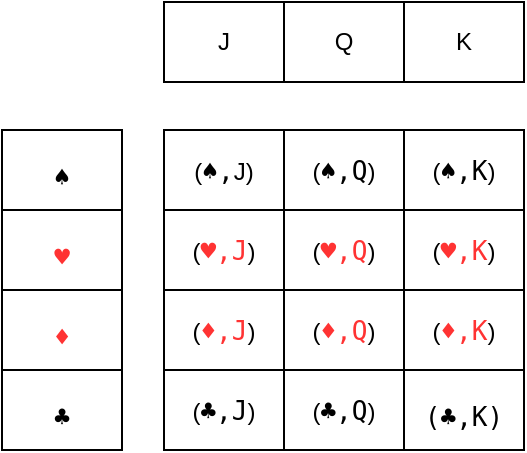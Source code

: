 <mxfile version="20.2.8" type="device"><diagram id="tUD_5RNZibAbXZSyxroM" name="图1"><mxGraphModel dx="1234" dy="792" grid="0" gridSize="10" guides="1" tooltips="1" connect="1" arrows="1" fold="1" page="1" pageScale="1" pageWidth="580" pageHeight="800" math="0" shadow="0"><root><mxCell id="0"/><mxCell id="1" parent="0"/><mxCell id="BZnYKVq9Pf_C7QxTWhJU-1" value="" style="shape=table;startSize=0;container=1;collapsible=0;childLayout=tableLayout;" vertex="1" parent="1"><mxGeometry x="107" y="217" width="180" height="160" as="geometry"/></mxCell><mxCell id="BZnYKVq9Pf_C7QxTWhJU-2" value="" style="shape=tableRow;horizontal=0;startSize=0;swimlaneHead=0;swimlaneBody=0;top=0;left=0;bottom=0;right=0;collapsible=0;dropTarget=0;fillColor=none;points=[[0,0.5],[1,0.5]];portConstraint=eastwest;" vertex="1" parent="BZnYKVq9Pf_C7QxTWhJU-1"><mxGeometry width="180" height="40" as="geometry"/></mxCell><mxCell id="BZnYKVq9Pf_C7QxTWhJU-3" value="(&lt;span style=&quot;background-color: rgb(255, 255, 255); font-family: Menlo-Regular, monospace; font-size: 9.8pt;&quot;&gt;♠,&lt;/span&gt;&lt;span style=&quot;background-color: initial;&quot;&gt;J)&lt;/span&gt;" style="shape=partialRectangle;html=1;whiteSpace=wrap;connectable=0;overflow=hidden;fillColor=none;top=0;left=0;bottom=0;right=0;pointerEvents=1;" vertex="1" parent="BZnYKVq9Pf_C7QxTWhJU-2"><mxGeometry width="60" height="40" as="geometry"><mxRectangle width="60" height="40" as="alternateBounds"/></mxGeometry></mxCell><mxCell id="BZnYKVq9Pf_C7QxTWhJU-4" value="(&lt;span style=&quot;background-color: rgb(255, 255, 255); font-family: Menlo-Regular, monospace; font-size: 9.8pt;&quot;&gt;♠,Q&lt;/span&gt;&lt;span style=&quot;background-color: initial;&quot;&gt;)&lt;/span&gt;" style="shape=partialRectangle;html=1;whiteSpace=wrap;connectable=0;overflow=hidden;fillColor=none;top=0;left=0;bottom=0;right=0;pointerEvents=1;" vertex="1" parent="BZnYKVq9Pf_C7QxTWhJU-2"><mxGeometry x="60" width="60" height="40" as="geometry"><mxRectangle width="60" height="40" as="alternateBounds"/></mxGeometry></mxCell><mxCell id="BZnYKVq9Pf_C7QxTWhJU-5" value="(&lt;span style=&quot;background-color: rgb(255, 255, 255); font-family: Menlo-Regular, monospace; font-size: 9.8pt;&quot;&gt;♠,K&lt;/span&gt;&lt;span style=&quot;background-color: initial;&quot;&gt;)&lt;/span&gt;" style="shape=partialRectangle;html=1;whiteSpace=wrap;connectable=0;overflow=hidden;fillColor=none;top=0;left=0;bottom=0;right=0;pointerEvents=1;" vertex="1" parent="BZnYKVq9Pf_C7QxTWhJU-2"><mxGeometry x="120" width="60" height="40" as="geometry"><mxRectangle width="60" height="40" as="alternateBounds"/></mxGeometry></mxCell><mxCell id="BZnYKVq9Pf_C7QxTWhJU-6" value="" style="shape=tableRow;horizontal=0;startSize=0;swimlaneHead=0;swimlaneBody=0;top=0;left=0;bottom=0;right=0;collapsible=0;dropTarget=0;fillColor=none;points=[[0,0.5],[1,0.5]];portConstraint=eastwest;" vertex="1" parent="BZnYKVq9Pf_C7QxTWhJU-1"><mxGeometry y="40" width="180" height="40" as="geometry"/></mxCell><mxCell id="BZnYKVq9Pf_C7QxTWhJU-7" value="(&lt;span style=&quot;color: rgb(255, 51, 51); background-color: rgb(255, 255, 255); font-family: Menlo-Regular, monospace; font-size: 9.8pt;&quot;&gt;♥,J&lt;/span&gt;&lt;span style=&quot;background-color: initial;&quot;&gt;)&lt;/span&gt;" style="shape=partialRectangle;html=1;whiteSpace=wrap;connectable=0;overflow=hidden;fillColor=none;top=0;left=0;bottom=0;right=0;pointerEvents=1;" vertex="1" parent="BZnYKVq9Pf_C7QxTWhJU-6"><mxGeometry width="60" height="40" as="geometry"><mxRectangle width="60" height="40" as="alternateBounds"/></mxGeometry></mxCell><mxCell id="BZnYKVq9Pf_C7QxTWhJU-8" value="(&lt;span style=&quot;color: rgb(255, 51, 51); background-color: rgb(255, 255, 255); font-family: Menlo-Regular, monospace; font-size: 9.8pt;&quot;&gt;♥,Q&lt;/span&gt;&lt;span style=&quot;background-color: initial;&quot;&gt;)&lt;/span&gt;" style="shape=partialRectangle;html=1;whiteSpace=wrap;connectable=0;overflow=hidden;fillColor=none;top=0;left=0;bottom=0;right=0;pointerEvents=1;" vertex="1" parent="BZnYKVq9Pf_C7QxTWhJU-6"><mxGeometry x="60" width="60" height="40" as="geometry"><mxRectangle width="60" height="40" as="alternateBounds"/></mxGeometry></mxCell><mxCell id="BZnYKVq9Pf_C7QxTWhJU-9" value="(&lt;span style=&quot;color: rgb(255, 51, 51); background-color: rgb(255, 255, 255); font-family: Menlo-Regular, monospace; font-size: 9.8pt;&quot;&gt;♥,K&lt;/span&gt;&lt;span style=&quot;background-color: initial;&quot;&gt;)&lt;/span&gt;" style="shape=partialRectangle;html=1;whiteSpace=wrap;connectable=0;overflow=hidden;fillColor=none;top=0;left=0;bottom=0;right=0;pointerEvents=1;" vertex="1" parent="BZnYKVq9Pf_C7QxTWhJU-6"><mxGeometry x="120" width="60" height="40" as="geometry"><mxRectangle width="60" height="40" as="alternateBounds"/></mxGeometry></mxCell><mxCell id="BZnYKVq9Pf_C7QxTWhJU-10" value="" style="shape=tableRow;horizontal=0;startSize=0;swimlaneHead=0;swimlaneBody=0;top=0;left=0;bottom=0;right=0;collapsible=0;dropTarget=0;fillColor=none;points=[[0,0.5],[1,0.5]];portConstraint=eastwest;" vertex="1" parent="BZnYKVq9Pf_C7QxTWhJU-1"><mxGeometry y="80" width="180" height="40" as="geometry"/></mxCell><mxCell id="BZnYKVq9Pf_C7QxTWhJU-11" value="(&lt;span style=&quot;color: rgb(255, 51, 51); background-color: rgb(255, 255, 255); font-family: Menlo-Regular, monospace; font-size: 9.8pt;&quot;&gt;♦,J&lt;/span&gt;&lt;span style=&quot;background-color: initial;&quot;&gt;)&lt;/span&gt;" style="shape=partialRectangle;html=1;whiteSpace=wrap;connectable=0;overflow=hidden;fillColor=none;top=0;left=0;bottom=0;right=0;pointerEvents=1;" vertex="1" parent="BZnYKVq9Pf_C7QxTWhJU-10"><mxGeometry width="60" height="40" as="geometry"><mxRectangle width="60" height="40" as="alternateBounds"/></mxGeometry></mxCell><mxCell id="BZnYKVq9Pf_C7QxTWhJU-12" value="(&lt;span style=&quot;color: rgb(255, 51, 51); background-color: rgb(255, 255, 255); font-family: Menlo-Regular, monospace; font-size: 9.8pt;&quot;&gt;♦,Q&lt;/span&gt;&lt;span style=&quot;background-color: initial;&quot;&gt;)&lt;/span&gt;" style="shape=partialRectangle;html=1;whiteSpace=wrap;connectable=0;overflow=hidden;fillColor=none;top=0;left=0;bottom=0;right=0;pointerEvents=1;" vertex="1" parent="BZnYKVq9Pf_C7QxTWhJU-10"><mxGeometry x="60" width="60" height="40" as="geometry"><mxRectangle width="60" height="40" as="alternateBounds"/></mxGeometry></mxCell><mxCell id="BZnYKVq9Pf_C7QxTWhJU-13" value="(&lt;span style=&quot;color: rgb(255, 51, 51); background-color: rgb(255, 255, 255); font-family: Menlo-Regular, monospace; font-size: 9.8pt;&quot;&gt;♦,K&lt;/span&gt;&lt;span style=&quot;background-color: initial;&quot;&gt;)&lt;/span&gt;" style="shape=partialRectangle;html=1;whiteSpace=wrap;connectable=0;overflow=hidden;fillColor=none;top=0;left=0;bottom=0;right=0;pointerEvents=1;" vertex="1" parent="BZnYKVq9Pf_C7QxTWhJU-10"><mxGeometry x="120" width="60" height="40" as="geometry"><mxRectangle width="60" height="40" as="alternateBounds"/></mxGeometry></mxCell><mxCell id="BZnYKVq9Pf_C7QxTWhJU-28" style="shape=tableRow;horizontal=0;startSize=0;swimlaneHead=0;swimlaneBody=0;top=0;left=0;bottom=0;right=0;collapsible=0;dropTarget=0;fillColor=none;points=[[0,0.5],[1,0.5]];portConstraint=eastwest;" vertex="1" parent="BZnYKVq9Pf_C7QxTWhJU-1"><mxGeometry y="120" width="180" height="40" as="geometry"/></mxCell><mxCell id="BZnYKVq9Pf_C7QxTWhJU-29" value="(&lt;span style=&quot;background-color: rgb(255, 255, 255); font-family: Menlo-Regular, monospace; font-size: 9.8pt;&quot;&gt;♣,J&lt;/span&gt;&lt;span style=&quot;background-color: initial;&quot;&gt;)&lt;/span&gt;" style="shape=partialRectangle;html=1;whiteSpace=wrap;connectable=0;overflow=hidden;fillColor=none;top=0;left=0;bottom=0;right=0;pointerEvents=1;" vertex="1" parent="BZnYKVq9Pf_C7QxTWhJU-28"><mxGeometry width="60" height="40" as="geometry"><mxRectangle width="60" height="40" as="alternateBounds"/></mxGeometry></mxCell><mxCell id="BZnYKVq9Pf_C7QxTWhJU-30" value="(&lt;span style=&quot;background-color: rgb(255, 255, 255); font-family: Menlo-Regular, monospace; font-size: 9.8pt;&quot;&gt;♣,Q&lt;/span&gt;&lt;span style=&quot;background-color: initial;&quot;&gt;)&lt;/span&gt;" style="shape=partialRectangle;html=1;whiteSpace=wrap;connectable=0;overflow=hidden;fillColor=none;top=0;left=0;bottom=0;right=0;pointerEvents=1;" vertex="1" parent="BZnYKVq9Pf_C7QxTWhJU-28"><mxGeometry x="60" width="60" height="40" as="geometry"><mxRectangle width="60" height="40" as="alternateBounds"/></mxGeometry></mxCell><mxCell id="BZnYKVq9Pf_C7QxTWhJU-31" value="&lt;pre style=&quot;background-color: rgb(255, 255, 255); font-family: Menlo-Regular, monospace; font-size: 9.8pt;&quot;&gt;(♣,K)&lt;/pre&gt;" style="shape=partialRectangle;html=1;whiteSpace=wrap;connectable=0;overflow=hidden;fillColor=none;top=0;left=0;bottom=0;right=0;pointerEvents=1;" vertex="1" parent="BZnYKVq9Pf_C7QxTWhJU-28"><mxGeometry x="120" width="60" height="40" as="geometry"><mxRectangle width="60" height="40" as="alternateBounds"/></mxGeometry></mxCell><mxCell id="BZnYKVq9Pf_C7QxTWhJU-14" value="" style="shape=table;startSize=0;container=1;collapsible=0;childLayout=tableLayout;" vertex="1" parent="1"><mxGeometry x="107" y="153" width="180" height="40" as="geometry"/></mxCell><mxCell id="BZnYKVq9Pf_C7QxTWhJU-15" value="" style="shape=tableRow;horizontal=0;startSize=0;swimlaneHead=0;swimlaneBody=0;top=0;left=0;bottom=0;right=0;collapsible=0;dropTarget=0;fillColor=none;points=[[0,0.5],[1,0.5]];portConstraint=eastwest;" vertex="1" parent="BZnYKVq9Pf_C7QxTWhJU-14"><mxGeometry width="180" height="40" as="geometry"/></mxCell><mxCell id="BZnYKVq9Pf_C7QxTWhJU-16" value="J" style="shape=partialRectangle;html=1;whiteSpace=wrap;connectable=0;overflow=hidden;fillColor=none;top=0;left=0;bottom=0;right=0;pointerEvents=1;" vertex="1" parent="BZnYKVq9Pf_C7QxTWhJU-15"><mxGeometry width="60" height="40" as="geometry"><mxRectangle width="60" height="40" as="alternateBounds"/></mxGeometry></mxCell><mxCell id="BZnYKVq9Pf_C7QxTWhJU-17" value="Q" style="shape=partialRectangle;html=1;whiteSpace=wrap;connectable=0;overflow=hidden;fillColor=none;top=0;left=0;bottom=0;right=0;pointerEvents=1;" vertex="1" parent="BZnYKVq9Pf_C7QxTWhJU-15"><mxGeometry x="60" width="60" height="40" as="geometry"><mxRectangle width="60" height="40" as="alternateBounds"/></mxGeometry></mxCell><mxCell id="BZnYKVq9Pf_C7QxTWhJU-18" value="K" style="shape=partialRectangle;html=1;whiteSpace=wrap;connectable=0;overflow=hidden;fillColor=none;top=0;left=0;bottom=0;right=0;pointerEvents=1;" vertex="1" parent="BZnYKVq9Pf_C7QxTWhJU-15"><mxGeometry x="120" width="60" height="40" as="geometry"><mxRectangle width="60" height="40" as="alternateBounds"/></mxGeometry></mxCell><mxCell id="BZnYKVq9Pf_C7QxTWhJU-19" value="" style="shape=table;startSize=0;container=1;collapsible=0;childLayout=tableLayout;" vertex="1" parent="1"><mxGeometry x="26" y="217" width="60" height="160" as="geometry"/></mxCell><mxCell id="BZnYKVq9Pf_C7QxTWhJU-20" value="" style="shape=tableRow;horizontal=0;startSize=0;swimlaneHead=0;swimlaneBody=0;top=0;left=0;bottom=0;right=0;collapsible=0;dropTarget=0;fillColor=none;points=[[0,0.5],[1,0.5]];portConstraint=eastwest;" vertex="1" parent="BZnYKVq9Pf_C7QxTWhJU-19"><mxGeometry width="60" height="40" as="geometry"/></mxCell><mxCell id="BZnYKVq9Pf_C7QxTWhJU-21" value="&lt;pre style=&quot;background-color: rgb(255, 255, 255); font-family: Menlo-Regular, monospace; font-size: 9.8pt;&quot;&gt;♠&lt;/pre&gt;" style="shape=partialRectangle;html=1;whiteSpace=wrap;connectable=0;overflow=hidden;fillColor=none;top=0;left=0;bottom=0;right=0;pointerEvents=1;" vertex="1" parent="BZnYKVq9Pf_C7QxTWhJU-20"><mxGeometry width="60" height="40" as="geometry"><mxRectangle width="60" height="40" as="alternateBounds"/></mxGeometry></mxCell><mxCell id="BZnYKVq9Pf_C7QxTWhJU-22" value="" style="shape=tableRow;horizontal=0;startSize=0;swimlaneHead=0;swimlaneBody=0;top=0;left=0;bottom=0;right=0;collapsible=0;dropTarget=0;fillColor=none;points=[[0,0.5],[1,0.5]];portConstraint=eastwest;" vertex="1" parent="BZnYKVq9Pf_C7QxTWhJU-19"><mxGeometry y="40" width="60" height="40" as="geometry"/></mxCell><mxCell id="BZnYKVq9Pf_C7QxTWhJU-23" value="&lt;pre style=&quot;background-color: rgb(255, 255, 255); font-family: Menlo-Regular, monospace; font-size: 9.8pt;&quot;&gt;&lt;font color=&quot;#ff3333&quot;&gt;♥&lt;/font&gt;&lt;/pre&gt;" style="shape=partialRectangle;html=1;whiteSpace=wrap;connectable=0;overflow=hidden;fillColor=none;top=0;left=0;bottom=0;right=0;pointerEvents=1;" vertex="1" parent="BZnYKVq9Pf_C7QxTWhJU-22"><mxGeometry width="60" height="40" as="geometry"><mxRectangle width="60" height="40" as="alternateBounds"/></mxGeometry></mxCell><mxCell id="BZnYKVq9Pf_C7QxTWhJU-24" value="" style="shape=tableRow;horizontal=0;startSize=0;swimlaneHead=0;swimlaneBody=0;top=0;left=0;bottom=0;right=0;collapsible=0;dropTarget=0;fillColor=none;points=[[0,0.5],[1,0.5]];portConstraint=eastwest;" vertex="1" parent="BZnYKVq9Pf_C7QxTWhJU-19"><mxGeometry y="80" width="60" height="40" as="geometry"/></mxCell><mxCell id="BZnYKVq9Pf_C7QxTWhJU-25" value="&lt;pre style=&quot;background-color: rgb(255, 255, 255); font-family: Menlo-Regular, monospace; font-size: 9.8pt;&quot;&gt;&lt;font color=&quot;#ff3333&quot;&gt;♦&lt;/font&gt;&lt;/pre&gt;" style="shape=partialRectangle;html=1;whiteSpace=wrap;connectable=0;overflow=hidden;fillColor=none;top=0;left=0;bottom=0;right=0;pointerEvents=1;" vertex="1" parent="BZnYKVq9Pf_C7QxTWhJU-24"><mxGeometry width="60" height="40" as="geometry"><mxRectangle width="60" height="40" as="alternateBounds"/></mxGeometry></mxCell><mxCell id="BZnYKVq9Pf_C7QxTWhJU-26" style="shape=tableRow;horizontal=0;startSize=0;swimlaneHead=0;swimlaneBody=0;top=0;left=0;bottom=0;right=0;collapsible=0;dropTarget=0;fillColor=none;points=[[0,0.5],[1,0.5]];portConstraint=eastwest;" vertex="1" parent="BZnYKVq9Pf_C7QxTWhJU-19"><mxGeometry y="120" width="60" height="40" as="geometry"/></mxCell><mxCell id="BZnYKVq9Pf_C7QxTWhJU-27" value="&lt;pre style=&quot;background-color: rgb(255, 255, 255); font-family: Menlo-Regular, monospace; font-size: 9.8pt;&quot;&gt;♣&lt;/pre&gt;" style="shape=partialRectangle;html=1;whiteSpace=wrap;connectable=0;overflow=hidden;fillColor=none;top=0;left=0;bottom=0;right=0;pointerEvents=1;" vertex="1" parent="BZnYKVq9Pf_C7QxTWhJU-26"><mxGeometry width="60" height="40" as="geometry"><mxRectangle width="60" height="40" as="alternateBounds"/></mxGeometry></mxCell></root></mxGraphModel></diagram></mxfile>